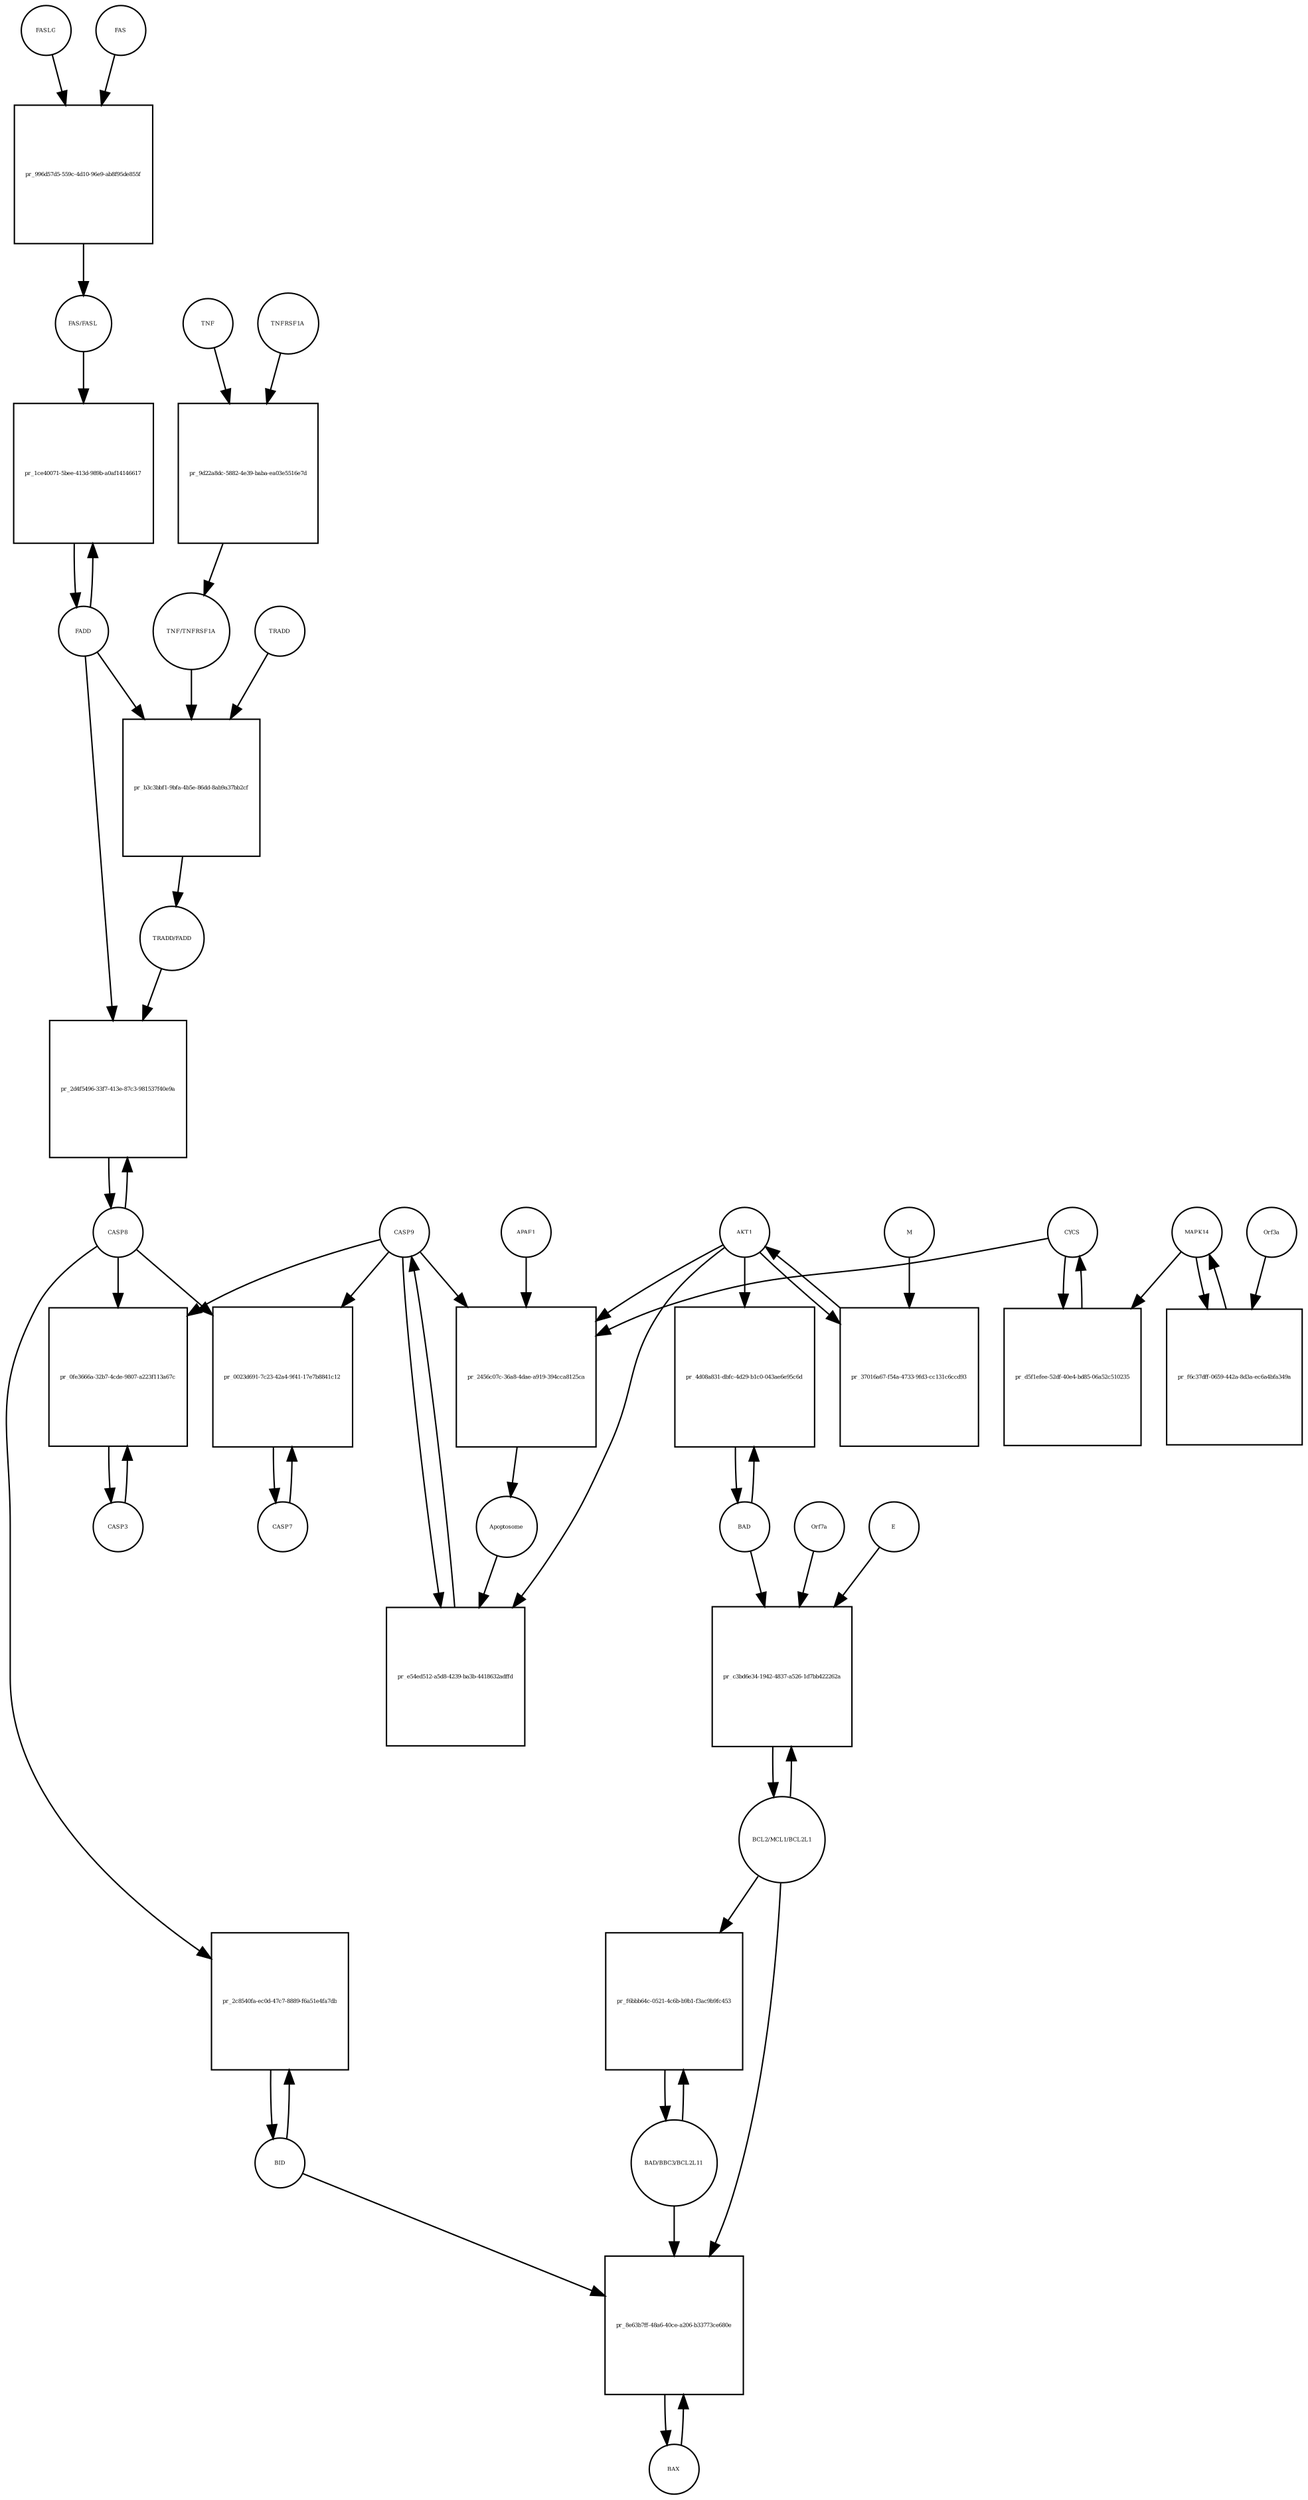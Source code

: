strict digraph  {
FASLG [annotation="", bipartite=0, cls=macromolecule, fontsize=4, label=FASLG, shape=circle];
"pr_996d57d5-559c-4d10-96e9-ab8f95de855f" [annotation="", bipartite=1, cls=process, fontsize=4, label="pr_996d57d5-559c-4d10-96e9-ab8f95de855f", shape=square];
FAS [annotation="", bipartite=0, cls=macromolecule, fontsize=4, label=FAS, shape=circle];
"FAS/FASL" [annotation="", bipartite=0, cls=complex, fontsize=4, label="FAS/FASL", shape=circle];
FADD [annotation="", bipartite=0, cls=macromolecule, fontsize=4, label=FADD, shape=circle];
"pr_1ce40071-5bee-413d-989b-a0af14146617" [annotation="", bipartite=1, cls=process, fontsize=4, label="pr_1ce40071-5bee-413d-989b-a0af14146617", shape=square];
CASP8 [annotation="", bipartite=0, cls=macromolecule, fontsize=4, label=CASP8, shape=circle];
"pr_2d4f5496-33f7-413e-87c3-981537f40e9a" [annotation="", bipartite=1, cls=process, fontsize=4, label="pr_2d4f5496-33f7-413e-87c3-981537f40e9a", shape=square];
"TRADD/FADD" [annotation="", bipartite=0, cls=complex, fontsize=4, label="TRADD/FADD", shape=circle];
CASP3 [annotation="", bipartite=0, cls=macromolecule, fontsize=4, label=CASP3, shape=circle];
"pr_0fe3666a-32b7-4cde-9807-a223f113a67c" [annotation="", bipartite=1, cls=process, fontsize=4, label="pr_0fe3666a-32b7-4cde-9807-a223f113a67c", shape=square];
CASP9 [annotation="", bipartite=0, cls=macromolecule, fontsize=4, label=CASP9, shape=circle];
"pr_e54ed512-a5d8-4239-ba3b-4418632adffd" [annotation="", bipartite=1, cls=process, fontsize=4, label="pr_e54ed512-a5d8-4239-ba3b-4418632adffd", shape=square];
Apoptosome [annotation="", bipartite=0, cls=complex, fontsize=4, label=Apoptosome, shape=circle];
AKT1 [annotation="", bipartite=0, cls=macromolecule, fontsize=4, label=AKT1, shape=circle];
BID [annotation="", bipartite=0, cls=macromolecule, fontsize=4, label=BID, shape=circle];
"pr_2c8540fa-ec0d-47c7-8889-f6a51e4fa7db" [annotation="", bipartite=1, cls=process, fontsize=4, label="pr_2c8540fa-ec0d-47c7-8889-f6a51e4fa7db", shape=square];
BAX [annotation="", bipartite=0, cls=macromolecule, fontsize=4, label=BAX, shape=circle];
"pr_8e63b7ff-48a6-40ce-a206-b33773ce680e" [annotation="", bipartite=1, cls=process, fontsize=4, label="pr_8e63b7ff-48a6-40ce-a206-b33773ce680e", shape=square];
"BAD/BBC3/BCL2L11" [annotation="", bipartite=0, cls=complex, fontsize=4, label="BAD/BBC3/BCL2L11", shape=circle];
"BCL2/MCL1/BCL2L1" [annotation="", bipartite=0, cls=complex, fontsize=4, label="BCL2/MCL1/BCL2L1", shape=circle];
CYCS [annotation="", bipartite=0, cls=macromolecule, fontsize=4, label=CYCS, shape=circle];
"pr_d5f1efee-52df-40e4-bd85-06a52c510235" [annotation="", bipartite=1, cls=process, fontsize=4, label="pr_d5f1efee-52df-40e4-bd85-06a52c510235", shape=square];
MAPK14 [annotation="", bipartite=0, cls=macromolecule, fontsize=4, label=MAPK14, shape=circle];
CASP7 [annotation="", bipartite=0, cls=macromolecule, fontsize=4, label=CASP7, shape=circle];
"pr_0023d691-7c23-42a4-9f41-17e7b8841c12" [annotation="", bipartite=1, cls=process, fontsize=4, label="pr_0023d691-7c23-42a4-9f41-17e7b8841c12", shape=square];
"pr_37016a67-f54a-4733-9fd3-cc131c6ccd93" [annotation="", bipartite=1, cls=process, fontsize=4, label="pr_37016a67-f54a-4733-9fd3-cc131c6ccd93", shape=square];
M [annotation=urn_miriam_ncbiprotein_APO40582, bipartite=0, cls=macromolecule, fontsize=4, label=M, shape=circle];
"pr_b3c3bbf1-9bfa-4b5e-86dd-8ab9a37bb2cf" [annotation="", bipartite=1, cls=process, fontsize=4, label="pr_b3c3bbf1-9bfa-4b5e-86dd-8ab9a37bb2cf", shape=square];
TRADD [annotation="", bipartite=0, cls=macromolecule, fontsize=4, label=TRADD, shape=circle];
"TNF/TNFRSF1A" [annotation="", bipartite=0, cls=complex, fontsize=4, label="TNF/TNFRSF1A", shape=circle];
"pr_f6c37dff-0659-442a-8d3a-ec6a4bfa349a" [annotation="", bipartite=1, cls=process, fontsize=4, label="pr_f6c37dff-0659-442a-8d3a-ec6a4bfa349a", shape=square];
Orf3a [annotation="", bipartite=0, cls=macromolecule, fontsize=4, label=Orf3a, shape=circle];
"pr_f6bbb64c-0521-4c6b-b9b1-f3ac9b9fc453" [annotation="", bipartite=1, cls=process, fontsize=4, label="pr_f6bbb64c-0521-4c6b-b9b1-f3ac9b9fc453", shape=square];
"pr_c3bd6e34-1942-4837-a526-1d7bb422262a" [annotation="", bipartite=1, cls=process, fontsize=4, label="pr_c3bd6e34-1942-4837-a526-1d7bb422262a", shape=square];
Orf7a [annotation="", bipartite=0, cls=macromolecule, fontsize=4, label=Orf7a, shape=circle];
E [annotation="", bipartite=0, cls=macromolecule, fontsize=4, label=E, shape=circle];
BAD [annotation="", bipartite=0, cls=macromolecule, fontsize=4, label=BAD, shape=circle];
TNFRSF1A [annotation="", bipartite=0, cls=macromolecule, fontsize=4, label=TNFRSF1A, shape=circle];
"pr_9d22a8dc-5882-4e39-baba-ea03e5516e7d" [annotation="", bipartite=1, cls=process, fontsize=4, label="pr_9d22a8dc-5882-4e39-baba-ea03e5516e7d", shape=square];
TNF [annotation="", bipartite=0, cls=macromolecule, fontsize=4, label=TNF, shape=circle];
"pr_2456c07c-36a8-4dae-a919-394cca8125ca" [annotation="", bipartite=1, cls=process, fontsize=4, label="pr_2456c07c-36a8-4dae-a919-394cca8125ca", shape=square];
APAF1 [annotation="", bipartite=0, cls=macromolecule, fontsize=4, label=APAF1, shape=circle];
"pr_4d08a831-dbfc-4d29-b1c0-043ae6e95c6d" [annotation="", bipartite=1, cls=process, fontsize=4, label="pr_4d08a831-dbfc-4d29-b1c0-043ae6e95c6d", shape=square];
FASLG -> "pr_996d57d5-559c-4d10-96e9-ab8f95de855f"  [annotation="", interaction_type=consumption];
"pr_996d57d5-559c-4d10-96e9-ab8f95de855f" -> "FAS/FASL"  [annotation="", interaction_type=production];
FAS -> "pr_996d57d5-559c-4d10-96e9-ab8f95de855f"  [annotation="", interaction_type=consumption];
"FAS/FASL" -> "pr_1ce40071-5bee-413d-989b-a0af14146617"  [annotation="urn_miriam_kegg.pathway_hsa04210|urn_miriam_pubmed_31226023", interaction_type=catalysis];
FADD -> "pr_1ce40071-5bee-413d-989b-a0af14146617"  [annotation="", interaction_type=consumption];
FADD -> "pr_2d4f5496-33f7-413e-87c3-981537f40e9a"  [annotation="urn_miriam_kegg.pathway_hsa04210|urn_miriam_pubmed_31226023", interaction_type=catalysis];
FADD -> "pr_b3c3bbf1-9bfa-4b5e-86dd-8ab9a37bb2cf"  [annotation="", interaction_type=consumption];
"pr_1ce40071-5bee-413d-989b-a0af14146617" -> FADD  [annotation="", interaction_type=production];
CASP8 -> "pr_2d4f5496-33f7-413e-87c3-981537f40e9a"  [annotation="", interaction_type=consumption];
CASP8 -> "pr_0fe3666a-32b7-4cde-9807-a223f113a67c"  [annotation="urn_miriam_kegg.pathway_hsa04210|urn_miriam_pubmed_31226023", interaction_type=catalysis];
CASP8 -> "pr_2c8540fa-ec0d-47c7-8889-f6a51e4fa7db"  [annotation="urn_miriam_kegg.pathway_hsa04210|urn_miriam_pubmed_31226023", interaction_type=catalysis];
CASP8 -> "pr_0023d691-7c23-42a4-9f41-17e7b8841c12"  [annotation="urn_miriam_kegg.pathway_hsa04210|urn_miriam_pubmed_31226023", interaction_type=catalysis];
"pr_2d4f5496-33f7-413e-87c3-981537f40e9a" -> CASP8  [annotation="", interaction_type=production];
"TRADD/FADD" -> "pr_2d4f5496-33f7-413e-87c3-981537f40e9a"  [annotation="urn_miriam_kegg.pathway_hsa04210|urn_miriam_pubmed_31226023", interaction_type=catalysis];
CASP3 -> "pr_0fe3666a-32b7-4cde-9807-a223f113a67c"  [annotation="", interaction_type=consumption];
"pr_0fe3666a-32b7-4cde-9807-a223f113a67c" -> CASP3  [annotation="", interaction_type=production];
CASP9 -> "pr_0fe3666a-32b7-4cde-9807-a223f113a67c"  [annotation="urn_miriam_kegg.pathway_hsa04210|urn_miriam_pubmed_31226023", interaction_type=catalysis];
CASP9 -> "pr_e54ed512-a5d8-4239-ba3b-4418632adffd"  [annotation="", interaction_type=consumption];
CASP9 -> "pr_0023d691-7c23-42a4-9f41-17e7b8841c12"  [annotation="urn_miriam_kegg.pathway_hsa04210|urn_miriam_pubmed_31226023", interaction_type=catalysis];
CASP9 -> "pr_2456c07c-36a8-4dae-a919-394cca8125ca"  [annotation="", interaction_type=consumption];
"pr_e54ed512-a5d8-4239-ba3b-4418632adffd" -> CASP9  [annotation="", interaction_type=production];
Apoptosome -> "pr_e54ed512-a5d8-4239-ba3b-4418632adffd"  [annotation="urn_miriam_kegg.pathway_hsa04210|urn_miriam_pubmed_31226023", interaction_type=catalysis];
AKT1 -> "pr_e54ed512-a5d8-4239-ba3b-4418632adffd"  [annotation="urn_miriam_kegg.pathway_hsa04210|urn_miriam_pubmed_31226023", interaction_type=inhibition];
AKT1 -> "pr_37016a67-f54a-4733-9fd3-cc131c6ccd93"  [annotation="", interaction_type=consumption];
AKT1 -> "pr_2456c07c-36a8-4dae-a919-394cca8125ca"  [annotation="urn_miriam_pubmed_31226023|urn_miriam_kegg.pathway_hsa04210", interaction_type=inhibition];
AKT1 -> "pr_4d08a831-dbfc-4d29-b1c0-043ae6e95c6d"  [annotation="urn_miriam_pubmed_15694340|urn_miriam_kegg.pathway_hsa04210", interaction_type=inhibition];
BID -> "pr_2c8540fa-ec0d-47c7-8889-f6a51e4fa7db"  [annotation="", interaction_type=consumption];
BID -> "pr_8e63b7ff-48a6-40ce-a206-b33773ce680e"  [annotation="urn_miriam_pubmed_31226023|urn_miriam_kegg.pathway_hsa04210", interaction_type=catalysis];
"pr_2c8540fa-ec0d-47c7-8889-f6a51e4fa7db" -> BID  [annotation="", interaction_type=production];
BAX -> "pr_8e63b7ff-48a6-40ce-a206-b33773ce680e"  [annotation="", interaction_type=consumption];
"pr_8e63b7ff-48a6-40ce-a206-b33773ce680e" -> BAX  [annotation="", interaction_type=production];
"BAD/BBC3/BCL2L11" -> "pr_8e63b7ff-48a6-40ce-a206-b33773ce680e"  [annotation="urn_miriam_pubmed_31226023|urn_miriam_kegg.pathway_hsa04210", interaction_type=catalysis];
"BAD/BBC3/BCL2L11" -> "pr_f6bbb64c-0521-4c6b-b9b1-f3ac9b9fc453"  [annotation="", interaction_type=consumption];
"BCL2/MCL1/BCL2L1" -> "pr_8e63b7ff-48a6-40ce-a206-b33773ce680e"  [annotation="urn_miriam_pubmed_31226023|urn_miriam_kegg.pathway_hsa04210", interaction_type=inhibition];
"BCL2/MCL1/BCL2L1" -> "pr_f6bbb64c-0521-4c6b-b9b1-f3ac9b9fc453"  [annotation=urn_miriam_pubmed_31226023, interaction_type=inhibition];
"BCL2/MCL1/BCL2L1" -> "pr_c3bd6e34-1942-4837-a526-1d7bb422262a"  [annotation="", interaction_type=consumption];
CYCS -> "pr_d5f1efee-52df-40e4-bd85-06a52c510235"  [annotation="", interaction_type=consumption];
CYCS -> "pr_2456c07c-36a8-4dae-a919-394cca8125ca"  [annotation="", interaction_type=consumption];
"pr_d5f1efee-52df-40e4-bd85-06a52c510235" -> CYCS  [annotation="", interaction_type=production];
MAPK14 -> "pr_d5f1efee-52df-40e4-bd85-06a52c510235"  [annotation="urn_miriam_kegg.pathway_hsa04210|urn_miriam_pubmed_31226023", interaction_type=catalysis];
MAPK14 -> "pr_f6c37dff-0659-442a-8d3a-ec6a4bfa349a"  [annotation="", interaction_type=consumption];
CASP7 -> "pr_0023d691-7c23-42a4-9f41-17e7b8841c12"  [annotation="", interaction_type=consumption];
"pr_0023d691-7c23-42a4-9f41-17e7b8841c12" -> CASP7  [annotation="", interaction_type=production];
"pr_37016a67-f54a-4733-9fd3-cc131c6ccd93" -> AKT1  [annotation="", interaction_type=production];
M -> "pr_37016a67-f54a-4733-9fd3-cc131c6ccd93"  [annotation="urn_miriam_pubmed_31226023|urn_miriam_taxonomy_227984", interaction_type=inhibition];
"pr_b3c3bbf1-9bfa-4b5e-86dd-8ab9a37bb2cf" -> "TRADD/FADD"  [annotation="", interaction_type=production];
TRADD -> "pr_b3c3bbf1-9bfa-4b5e-86dd-8ab9a37bb2cf"  [annotation="", interaction_type=consumption];
"TNF/TNFRSF1A" -> "pr_b3c3bbf1-9bfa-4b5e-86dd-8ab9a37bb2cf"  [annotation="urn_miriam_kegg.pathway_hsa04210", interaction_type=catalysis];
"pr_f6c37dff-0659-442a-8d3a-ec6a4bfa349a" -> MAPK14  [annotation="", interaction_type=production];
Orf3a -> "pr_f6c37dff-0659-442a-8d3a-ec6a4bfa349a"  [annotation="urn_miriam_pubmed_31226023|urn_miriam_taxonomy_227984", interaction_type=catalysis];
"pr_f6bbb64c-0521-4c6b-b9b1-f3ac9b9fc453" -> "BAD/BBC3/BCL2L11"  [annotation="", interaction_type=production];
"pr_c3bd6e34-1942-4837-a526-1d7bb422262a" -> "BCL2/MCL1/BCL2L1"  [annotation="", interaction_type=production];
Orf7a -> "pr_c3bd6e34-1942-4837-a526-1d7bb422262a"  [annotation="urn_miriam_pubmed_15694340|urn_miriam_kegg.pathway_hsa04210|urn_miriam_taxonomy_227984", interaction_type=inhibition];
E -> "pr_c3bd6e34-1942-4837-a526-1d7bb422262a"  [annotation="urn_miriam_pubmed_15694340|urn_miriam_kegg.pathway_hsa04210|urn_miriam_taxonomy_227984", interaction_type=inhibition];
BAD -> "pr_c3bd6e34-1942-4837-a526-1d7bb422262a"  [annotation="urn_miriam_pubmed_15694340|urn_miriam_kegg.pathway_hsa04210|urn_miriam_taxonomy_227984", interaction_type=inhibition];
BAD -> "pr_4d08a831-dbfc-4d29-b1c0-043ae6e95c6d"  [annotation="", interaction_type=consumption];
TNFRSF1A -> "pr_9d22a8dc-5882-4e39-baba-ea03e5516e7d"  [annotation="", interaction_type=consumption];
"pr_9d22a8dc-5882-4e39-baba-ea03e5516e7d" -> "TNF/TNFRSF1A"  [annotation="", interaction_type=production];
TNF -> "pr_9d22a8dc-5882-4e39-baba-ea03e5516e7d"  [annotation="", interaction_type=consumption];
"pr_2456c07c-36a8-4dae-a919-394cca8125ca" -> Apoptosome  [annotation="", interaction_type=production];
APAF1 -> "pr_2456c07c-36a8-4dae-a919-394cca8125ca"  [annotation="", interaction_type=consumption];
"pr_4d08a831-dbfc-4d29-b1c0-043ae6e95c6d" -> BAD  [annotation="", interaction_type=production];
}
